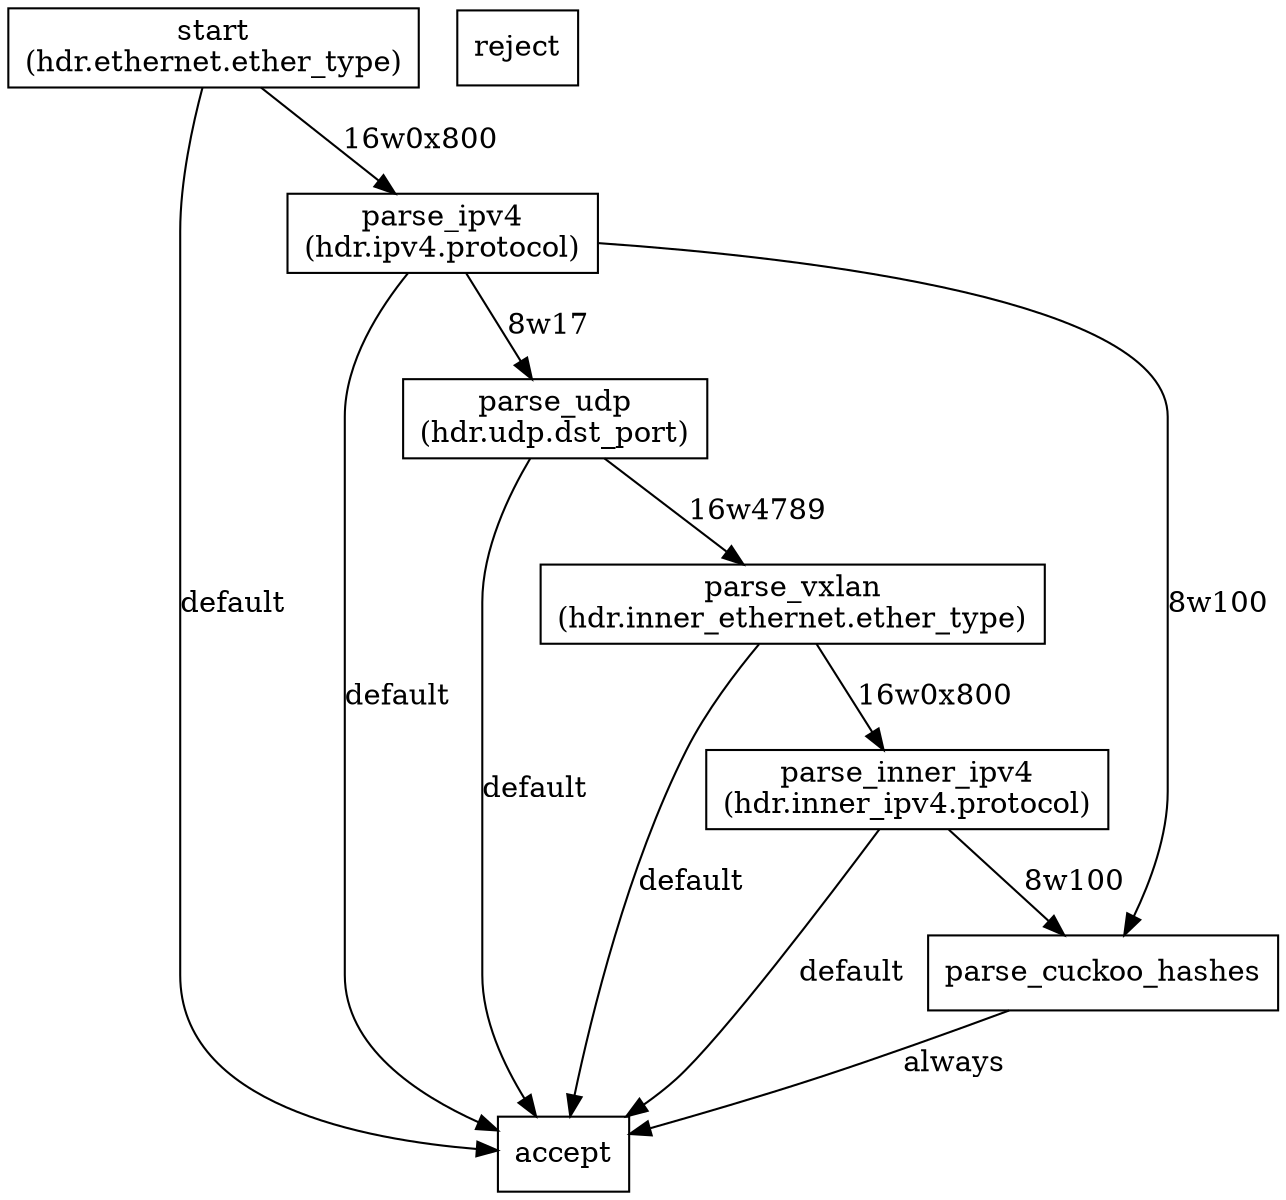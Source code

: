 digraph ShcIngressParser{
start [shape=rectangle,label="start
(hdr.ethernet.ether_type)"]
parse_ipv4 [shape=rectangle,label="parse_ipv4
(hdr.ipv4.protocol)"]
parse_udp [shape=rectangle,label="parse_udp
(hdr.udp.dst_port)"]
parse_vxlan [shape=rectangle,label="parse_vxlan
(hdr.inner_ethernet.ether_type)"]
parse_inner_ipv4 [shape=rectangle,label="parse_inner_ipv4
(hdr.inner_ipv4.protocol)"]
parse_cuckoo_hashes [shape=rectangle,label="parse_cuckoo_hashes"]
accept [shape=rectangle,label="accept"]
reject [shape=rectangle,label="reject"]
start -> parse_ipv4 [label="16w0x800"]
start -> accept [label="default"]
parse_ipv4 -> parse_udp [label="8w17"]
parse_ipv4 -> parse_cuckoo_hashes [label="8w100"]
parse_ipv4 -> accept [label="default"]
parse_udp -> parse_vxlan [label="16w4789"]
parse_udp -> accept [label="default"]
parse_vxlan -> parse_inner_ipv4 [label="16w0x800"]
parse_vxlan -> accept [label="default"]
parse_inner_ipv4 -> parse_cuckoo_hashes [label="8w100"]
parse_inner_ipv4 -> accept [label="default"]
parse_cuckoo_hashes -> accept [label="always"]
}
